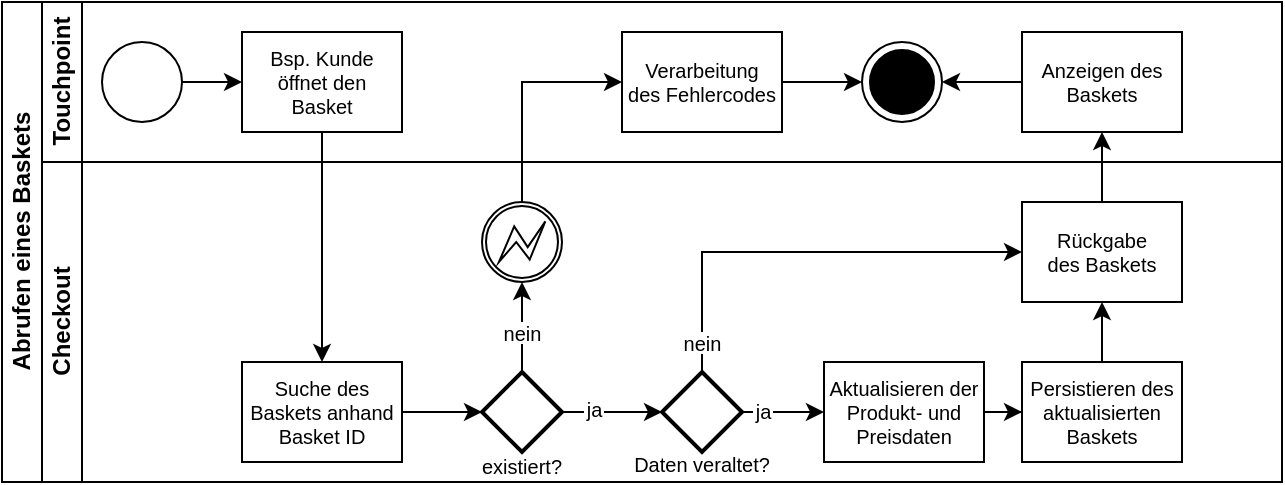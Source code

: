 <mxfile version="16.5.6" type="device"><diagram id="S4SFaqcvlk3P7XFUTMRi" name="Seite-1"><mxGraphModel dx="301" dy="308" grid="1" gridSize="10" guides="1" tooltips="1" connect="1" arrows="1" fold="1" page="1" pageScale="1" pageWidth="1169" pageHeight="827" math="0" shadow="0"><root><mxCell id="0"/><mxCell id="1" parent="0"/><mxCell id="cBSHyFWEQyIkZi11XBDQ-1" value="Abrufen eines Baskets" style="swimlane;html=1;childLayout=stackLayout;resizeParent=1;resizeParentMax=0;horizontal=0;startSize=20;horizontalStack=0;fontColor=#000000;strokeColor=#000000;fillColor=none;" parent="1" vertex="1"><mxGeometry x="9" y="260" width="640" height="240" as="geometry"/></mxCell><mxCell id="cBSHyFWEQyIkZi11XBDQ-2" value="Touchpoint" style="swimlane;html=1;startSize=20;horizontal=0;fontColor=#000000;strokeColor=#000000;fillColor=none;" parent="cBSHyFWEQyIkZi11XBDQ-1" vertex="1"><mxGeometry x="20" width="620" height="80" as="geometry"/></mxCell><mxCell id="cBSHyFWEQyIkZi11XBDQ-3" value="" style="edgeStyle=orthogonalEdgeStyle;rounded=0;orthogonalLoop=1;jettySize=auto;html=1;fontColor=#000000;strokeColor=#000000;" parent="cBSHyFWEQyIkZi11XBDQ-2" source="cBSHyFWEQyIkZi11XBDQ-4" target="cBSHyFWEQyIkZi11XBDQ-5" edge="1"><mxGeometry relative="1" as="geometry"/></mxCell><mxCell id="cBSHyFWEQyIkZi11XBDQ-4" value="" style="ellipse;whiteSpace=wrap;html=1;fontColor=#000000;strokeColor=#000000;fillColor=#FFFFFF;" parent="cBSHyFWEQyIkZi11XBDQ-2" vertex="1"><mxGeometry x="30" y="20" width="40" height="40" as="geometry"/></mxCell><mxCell id="cBSHyFWEQyIkZi11XBDQ-5" value="Bsp. Kunde &#10;öffnet den &#10;Basket" style="rounded=0;fontFamily=Helvetica;fontSize=10;fontColor=#000000;align=center;strokeColor=#000000;fillColor=#FFFFFF;" parent="cBSHyFWEQyIkZi11XBDQ-2" vertex="1"><mxGeometry x="100" y="15" width="80" height="50" as="geometry"/></mxCell><mxCell id="cBSHyFWEQyIkZi11XBDQ-6" style="edgeStyle=orthogonalEdgeStyle;rounded=0;orthogonalLoop=1;jettySize=auto;html=1;fontSize=10;fontColor=#000000;strokeColor=#000000;" parent="cBSHyFWEQyIkZi11XBDQ-2" source="cBSHyFWEQyIkZi11XBDQ-7" target="cBSHyFWEQyIkZi11XBDQ-8" edge="1"><mxGeometry relative="1" as="geometry"/></mxCell><mxCell id="cBSHyFWEQyIkZi11XBDQ-7" value="Verarbeitung&#10;des Fehlercodes" style="rounded=0;fontFamily=Helvetica;fontSize=10;fontColor=#000000;align=center;strokeColor=#000000;fillColor=#FFFFFF;" parent="cBSHyFWEQyIkZi11XBDQ-2" vertex="1"><mxGeometry x="290" y="15" width="80" height="50" as="geometry"/></mxCell><mxCell id="cBSHyFWEQyIkZi11XBDQ-8" value="" style="ellipse;html=1;shape=endState;fillColor=#000000;strokeColor=#000000;fontSize=10;fontColor=#000000;" parent="cBSHyFWEQyIkZi11XBDQ-2" vertex="1"><mxGeometry x="410" y="20" width="40" height="40" as="geometry"/></mxCell><mxCell id="cBSHyFWEQyIkZi11XBDQ-9" style="edgeStyle=orthogonalEdgeStyle;rounded=0;orthogonalLoop=1;jettySize=auto;html=1;entryX=1;entryY=0.5;entryDx=0;entryDy=0;fontSize=11;fontColor=#000000;strokeColor=#000000;" parent="cBSHyFWEQyIkZi11XBDQ-2" source="cBSHyFWEQyIkZi11XBDQ-10" target="cBSHyFWEQyIkZi11XBDQ-8" edge="1"><mxGeometry relative="1" as="geometry"/></mxCell><mxCell id="cBSHyFWEQyIkZi11XBDQ-10" value="Anzeigen des&#10;Baskets" style="rounded=0;fontFamily=Helvetica;fontSize=10;fontColor=#000000;align=center;strokeColor=#000000;fillColor=#FFFFFF;" parent="cBSHyFWEQyIkZi11XBDQ-2" vertex="1"><mxGeometry x="490" y="15" width="80" height="50" as="geometry"/></mxCell><mxCell id="cBSHyFWEQyIkZi11XBDQ-11" value="Checkout" style="swimlane;html=1;startSize=20;horizontal=0;fontColor=#000000;strokeColor=#000000;fillColor=none;" parent="cBSHyFWEQyIkZi11XBDQ-1" vertex="1"><mxGeometry x="20" y="80" width="620" height="160" as="geometry"/></mxCell><mxCell id="cBSHyFWEQyIkZi11XBDQ-12" value="" style="edgeStyle=orthogonalEdgeStyle;rounded=0;orthogonalLoop=1;jettySize=auto;html=1;endArrow=classic;endFill=1;fontColor=#000000;strokeColor=#000000;" parent="cBSHyFWEQyIkZi11XBDQ-11" source="cBSHyFWEQyIkZi11XBDQ-13" target="cBSHyFWEQyIkZi11XBDQ-16" edge="1"><mxGeometry relative="1" as="geometry"><mxPoint x="290" y="60" as="targetPoint"/></mxGeometry></mxCell><mxCell id="cBSHyFWEQyIkZi11XBDQ-13" value="Suche des&#10;Baskets anhand&#10;Basket ID" style="rounded=0;fontFamily=Helvetica;fontSize=10;fontColor=#000000;align=center;strokeColor=#000000;fillColor=#FFFFFF;" parent="cBSHyFWEQyIkZi11XBDQ-11" vertex="1"><mxGeometry x="100" y="100" width="80" height="50" as="geometry"/></mxCell><mxCell id="cBSHyFWEQyIkZi11XBDQ-14" style="edgeStyle=orthogonalEdgeStyle;rounded=0;orthogonalLoop=1;jettySize=auto;html=1;fontSize=10;fontColor=#000000;strokeColor=#000000;entryX=0;entryY=0.5;entryDx=0;entryDy=0;entryPerimeter=0;" parent="cBSHyFWEQyIkZi11XBDQ-11" source="cBSHyFWEQyIkZi11XBDQ-16" target="8x2ADR14QY_IvKjHvM_O-2" edge="1"><mxGeometry relative="1" as="geometry"><mxPoint x="320" y="125" as="targetPoint"/></mxGeometry></mxCell><mxCell id="cBSHyFWEQyIkZi11XBDQ-15" value="ja" style="edgeLabel;align=center;verticalAlign=middle;resizable=0;points=[];fontSize=10;fontColor=#000000;labelBackgroundColor=#FFFFFF;" parent="cBSHyFWEQyIkZi11XBDQ-14" vertex="1" connectable="0"><mxGeometry x="-0.209" y="1" relative="1" as="geometry"><mxPoint x="-4" y="-1" as="offset"/></mxGeometry></mxCell><mxCell id="cBSHyFWEQyIkZi11XBDQ-16" value="" style="strokeWidth=2;html=1;shape=mxgraph.flowchart.decision;whiteSpace=wrap;fontSize=10;fontColor=#000000;fillColor=#FFFFFF;strokeColor=#000000;" parent="cBSHyFWEQyIkZi11XBDQ-11" vertex="1"><mxGeometry x="220" y="105" width="40" height="40" as="geometry"/></mxCell><mxCell id="cBSHyFWEQyIkZi11XBDQ-17" value="" style="points=[[0.145,0.145,0],[0.5,0,0],[0.855,0.145,0],[1,0.5,0],[0.855,0.855,0],[0.5,1,0],[0.145,0.855,0],[0,0.5,0]];shape=mxgraph.bpmn.event;html=1;verticalLabelPosition=bottom;labelBackgroundColor=#ffffff;verticalAlign=top;align=center;perimeter=ellipsePerimeter;outlineConnect=0;aspect=fixed;outline=boundInt;symbol=error;fontSize=10;fontColor=#000000;strokeColor=#000000;fillColor=#FFFFFF;" parent="cBSHyFWEQyIkZi11XBDQ-11" vertex="1"><mxGeometry x="220" y="20" width="40" height="40" as="geometry"/></mxCell><mxCell id="cBSHyFWEQyIkZi11XBDQ-18" style="edgeStyle=orthogonalEdgeStyle;rounded=0;orthogonalLoop=1;jettySize=auto;html=1;fontSize=10;fontColor=#000000;strokeColor=#000000;" parent="cBSHyFWEQyIkZi11XBDQ-11" source="cBSHyFWEQyIkZi11XBDQ-16" target="cBSHyFWEQyIkZi11XBDQ-17" edge="1"><mxGeometry relative="1" as="geometry"><mxPoint x="330" y="30" as="sourcePoint"/></mxGeometry></mxCell><mxCell id="cBSHyFWEQyIkZi11XBDQ-19" value="nein" style="edgeLabel;align=center;verticalAlign=middle;resizable=0;points=[];fontSize=10;fontColor=#000000;labelBackgroundColor=#FFFFFF;" parent="cBSHyFWEQyIkZi11XBDQ-18" vertex="1" connectable="0"><mxGeometry x="-0.166" relative="1" as="geometry"><mxPoint y="-1" as="offset"/></mxGeometry></mxCell><mxCell id="cBSHyFWEQyIkZi11XBDQ-20" value="Rückgabe&#10;des Baskets" style="rounded=0;fontFamily=Helvetica;fontSize=10;fontColor=#000000;align=center;strokeColor=#000000;fillColor=#FFFFFF;" parent="cBSHyFWEQyIkZi11XBDQ-11" vertex="1"><mxGeometry x="490" y="20" width="80" height="50" as="geometry"/></mxCell><mxCell id="cBSHyFWEQyIkZi11XBDQ-21" value="existiert?" style="text;strokeColor=none;fillColor=none;align=center;verticalAlign=middle;rounded=0;fontSize=10;fontColor=#000000;" parent="cBSHyFWEQyIkZi11XBDQ-11" vertex="1"><mxGeometry x="212.5" y="147" width="55" height="10" as="geometry"/></mxCell><mxCell id="8x2ADR14QY_IvKjHvM_O-4" value="" style="edgeStyle=orthogonalEdgeStyle;rounded=0;orthogonalLoop=1;jettySize=auto;entryX=0;entryY=0.5;entryDx=0;entryDy=0;exitX=0.5;exitY=0;exitDx=0;exitDy=0;exitPerimeter=0;" edge="1" parent="cBSHyFWEQyIkZi11XBDQ-11" source="8x2ADR14QY_IvKjHvM_O-2" target="cBSHyFWEQyIkZi11XBDQ-20"><mxGeometry relative="1" as="geometry"/></mxCell><mxCell id="8x2ADR14QY_IvKjHvM_O-5" value="nein" style="edgeLabel;align=center;verticalAlign=middle;resizable=0;points=[];fontSize=10;fontColor=#000000;labelBackgroundColor=#FFFFFF;" vertex="1" connectable="0" parent="8x2ADR14QY_IvKjHvM_O-4"><mxGeometry x="-0.654" y="1" relative="1" as="geometry"><mxPoint x="1" y="23" as="offset"/></mxGeometry></mxCell><mxCell id="8x2ADR14QY_IvKjHvM_O-7" style="edgeStyle=orthogonalEdgeStyle;rounded=0;orthogonalLoop=1;jettySize=auto;html=0;entryX=0;entryY=0.5;entryDx=0;entryDy=0;exitX=1;exitY=0.5;exitDx=0;exitDy=0;exitPerimeter=0;" edge="1" parent="cBSHyFWEQyIkZi11XBDQ-11" source="8x2ADR14QY_IvKjHvM_O-2" target="8x2ADR14QY_IvKjHvM_O-6"><mxGeometry relative="1" as="geometry"/></mxCell><mxCell id="8x2ADR14QY_IvKjHvM_O-8" value="ja" style="edgeLabel;align=center;verticalAlign=middle;resizable=0;points=[];fontSize=10;fontColor=#000000;labelBackgroundColor=#FFFFFF;rounded=0;" vertex="1" connectable="0" parent="8x2ADR14QY_IvKjHvM_O-7"><mxGeometry x="-0.723" y="-1" relative="1" as="geometry"><mxPoint x="5" y="-2" as="offset"/></mxGeometry></mxCell><mxCell id="8x2ADR14QY_IvKjHvM_O-2" value="" style="strokeWidth=2;html=1;shape=mxgraph.flowchart.decision;whiteSpace=wrap;fontSize=10;fontColor=#000000;fillColor=#FFFFFF;strokeColor=#000000;" vertex="1" parent="cBSHyFWEQyIkZi11XBDQ-11"><mxGeometry x="310" y="105" width="40" height="40" as="geometry"/></mxCell><mxCell id="8x2ADR14QY_IvKjHvM_O-3" value="Daten veraltet?" style="text;strokeColor=none;fillColor=none;align=center;verticalAlign=middle;rounded=0;fontSize=10;fontColor=#000000;" vertex="1" parent="cBSHyFWEQyIkZi11XBDQ-11"><mxGeometry x="302.5" y="146" width="55" height="10" as="geometry"/></mxCell><mxCell id="8x2ADR14QY_IvKjHvM_O-11" style="edgeStyle=orthogonalEdgeStyle;rounded=0;orthogonalLoop=1;jettySize=auto;html=0;" edge="1" parent="cBSHyFWEQyIkZi11XBDQ-11" source="8x2ADR14QY_IvKjHvM_O-6" target="8x2ADR14QY_IvKjHvM_O-10"><mxGeometry relative="1" as="geometry"/></mxCell><mxCell id="8x2ADR14QY_IvKjHvM_O-6" value="Aktualisieren der&#10;Produkt- und&#10;Preisdaten" style="rounded=0;fontFamily=Helvetica;fontSize=10;fontColor=#000000;align=center;strokeColor=#000000;fillColor=#FFFFFF;" vertex="1" parent="cBSHyFWEQyIkZi11XBDQ-11"><mxGeometry x="391" y="100" width="80" height="50" as="geometry"/></mxCell><mxCell id="8x2ADR14QY_IvKjHvM_O-12" style="edgeStyle=orthogonalEdgeStyle;rounded=0;orthogonalLoop=1;jettySize=auto;html=0;" edge="1" parent="cBSHyFWEQyIkZi11XBDQ-11" source="8x2ADR14QY_IvKjHvM_O-10" target="cBSHyFWEQyIkZi11XBDQ-20"><mxGeometry relative="1" as="geometry"/></mxCell><mxCell id="8x2ADR14QY_IvKjHvM_O-10" value="Persistieren des &#10;aktualisierten&#10;Baskets" style="rounded=0;fontFamily=Helvetica;fontSize=10;fontColor=#000000;align=center;strokeColor=#000000;fillColor=#FFFFFF;" vertex="1" parent="cBSHyFWEQyIkZi11XBDQ-11"><mxGeometry x="490" y="100" width="80" height="50" as="geometry"/></mxCell><mxCell id="cBSHyFWEQyIkZi11XBDQ-22" style="edgeStyle=orthogonalEdgeStyle;rounded=0;orthogonalLoop=1;jettySize=auto;html=1;fontSize=10;fontColor=#000000;strokeColor=#000000;" parent="cBSHyFWEQyIkZi11XBDQ-1" source="cBSHyFWEQyIkZi11XBDQ-5" target="cBSHyFWEQyIkZi11XBDQ-13" edge="1"><mxGeometry relative="1" as="geometry"/></mxCell><mxCell id="cBSHyFWEQyIkZi11XBDQ-23" style="edgeStyle=orthogonalEdgeStyle;rounded=0;orthogonalLoop=1;jettySize=auto;html=1;fontSize=10;fontColor=#000000;strokeColor=#000000;" parent="cBSHyFWEQyIkZi11XBDQ-1" source="cBSHyFWEQyIkZi11XBDQ-20" target="cBSHyFWEQyIkZi11XBDQ-10" edge="1"><mxGeometry relative="1" as="geometry"/></mxCell><mxCell id="cBSHyFWEQyIkZi11XBDQ-24" style="edgeStyle=orthogonalEdgeStyle;rounded=0;orthogonalLoop=1;jettySize=auto;html=1;entryX=0;entryY=0.5;entryDx=0;entryDy=0;fontSize=11;fontColor=#000000;strokeColor=#000000;exitX=0.5;exitY=0;exitDx=0;exitDy=0;exitPerimeter=0;" parent="cBSHyFWEQyIkZi11XBDQ-1" source="cBSHyFWEQyIkZi11XBDQ-17" target="cBSHyFWEQyIkZi11XBDQ-7" edge="1"><mxGeometry relative="1" as="geometry"/></mxCell></root></mxGraphModel></diagram></mxfile>